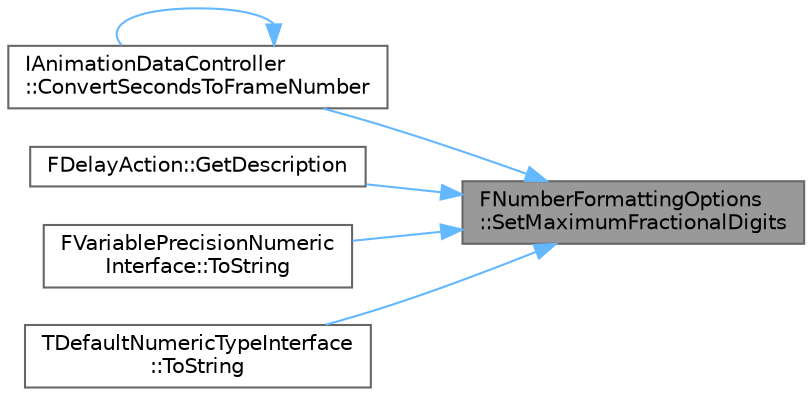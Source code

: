 digraph "FNumberFormattingOptions::SetMaximumFractionalDigits"
{
 // INTERACTIVE_SVG=YES
 // LATEX_PDF_SIZE
  bgcolor="transparent";
  edge [fontname=Helvetica,fontsize=10,labelfontname=Helvetica,labelfontsize=10];
  node [fontname=Helvetica,fontsize=10,shape=box,height=0.2,width=0.4];
  rankdir="RL";
  Node1 [id="Node000001",label="FNumberFormattingOptions\l::SetMaximumFractionalDigits",height=0.2,width=0.4,color="gray40", fillcolor="grey60", style="filled", fontcolor="black",tooltip=" "];
  Node1 -> Node2 [id="edge1_Node000001_Node000002",dir="back",color="steelblue1",style="solid",tooltip=" "];
  Node2 [id="Node000002",label="IAnimationDataController\l::ConvertSecondsToFrameNumber",height=0.2,width=0.4,color="grey40", fillcolor="white", style="filled",URL="$d5/db0/classIAnimationDataController.html#abebbfa3861c656280cae01ae48505a86",tooltip="Returns the final frame number calculating according to the Model its frame-rate, additionally output..."];
  Node2 -> Node2 [id="edge2_Node000002_Node000002",dir="back",color="steelblue1",style="solid",tooltip=" "];
  Node1 -> Node3 [id="edge3_Node000001_Node000003",dir="back",color="steelblue1",style="solid",tooltip=" "];
  Node3 [id="Node000003",label="FDelayAction::GetDescription",height=0.2,width=0.4,color="grey40", fillcolor="white", style="filled",URL="$d0/d89/classFDelayAction.html#ab32d82daff04a0fd26218af1d361102a",tooltip=" "];
  Node1 -> Node4 [id="edge4_Node000001_Node000004",dir="back",color="steelblue1",style="solid",tooltip=" "];
  Node4 [id="Node000004",label="FVariablePrecisionNumeric\lInterface::ToString",height=0.2,width=0.4,color="grey40", fillcolor="white", style="filled",URL="$de/dea/structFVariablePrecisionNumericInterface.html#ad5b9e0824c188874b25f0a68bed88327",tooltip="Convert the type to/from a string."];
  Node1 -> Node5 [id="edge5_Node000001_Node000005",dir="back",color="steelblue1",style="solid",tooltip=" "];
  Node5 [id="Node000005",label="TDefaultNumericTypeInterface\l::ToString",height=0.2,width=0.4,color="grey40", fillcolor="white", style="filled",URL="$d3/df1/structTDefaultNumericTypeInterface.html#a1365a49e23b90ea444369f979326824a",tooltip="Convert the type to/from a string."];
}
